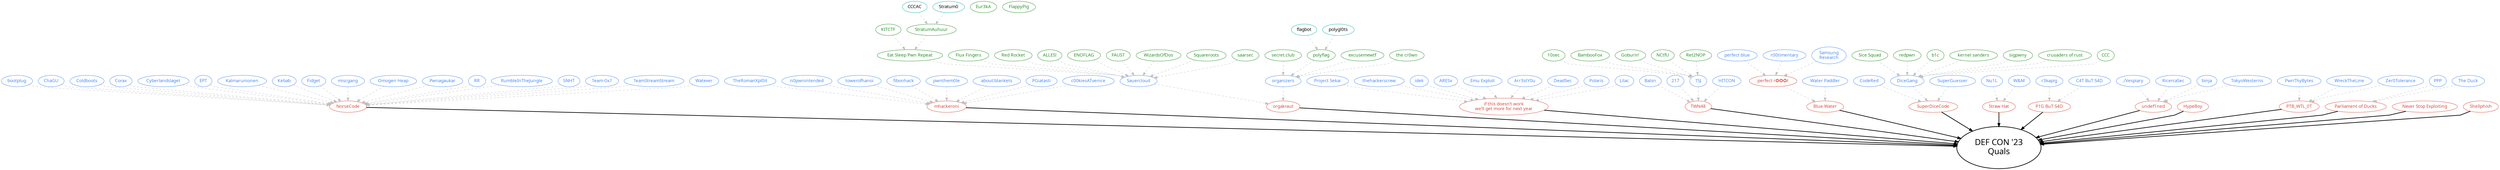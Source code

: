 digraph teams {
  node [fontname = "Cascadia Code"];
  overlap = false;
  // splines = true;
  splines = polyline;
  // sep="+1"; // 0.1, +1
  // esep=1;

  // level 0
  DEFCON [label="DEF CON '23\nQuals" style="bold" fontsize="26pt" href="https://nautilus.institute/", margin="0.25"];

  // level 1
  // team clusters (red)
  subgraph {
    node [color="#db4437" fontcolor="#db4437"];
    "NorseCode" [href="https://ctftime.org/team/110823/"];
    "mhackeroni" [href="https://ctftime.org/team/57788/"];
    "orgakraut" [href="https://ctftime.org/team/229364"];
    "if this doesn't work we'll get more for next year" [href="https://ctftime.org/team/220769/", label="if this doesn't work\nwe'll get more for next year"];
    "TWN48" [href="https://ctftime.org/team/229439"];
    "Blue Water" [href="https://ctftime.org/team/205897"];
    "SuperDiceCode" [href="https://ctftime.org/team/222838"];
    "Straw Hat" [href="https://ctftime.org/team/19208"];
    "P1G BuT S4D" [href="https://ctftime.org/team/222421"];
    "undef1ned" [href="https://ctftime.org/team/189869"];
    "HypeBoy" [href="https://ctftime.org/team/221939"];
    "PTB_WTL_0T" [href="https://ctftime.org/team/119975"];
    "Parliament of Ducks" [];
    "Never Stop Exploiting";
    "Shellphish" [href="https://ctftime.org/team/285"];
    
    // "Katzebin" [href="https://ctftime.org/team/141539"];

    // these are clusters from 2022 that got re-merged into even bigger clusters 2023
    "perfect r✪✪✪t" [href="https://ctftime.org/team/176403"];
  }

  // level 2
  // individual teams (blue)
  subgraph {
    node [color="#4285f4" fontcolor="#4285f4"];

    // Norsecode
    "bootplug" [];
    "ChaGU" [];
    "Coldboots" [];
    "Corax" [];
    "Cyberlandslaget" [];
    "EPT" [];
    "Kalmarunionen" [];
    "Kebab" [];
    "Fidget" [];
    "miscgang" [];
    "Omogen Heap" [];
    "Pwnagaukar" [];
    "RR" [];
    "RumbleInTheJungle" [];
    "SNHT" [];
    "Team-0x7" [];
    "TeamStreamStream" [];
    "Watever" [];

    // if this doesn't work we'll get more for next year
    "Project Sekai" [href=""];
    "thehackerscrew" [href=""];
    "idek" [href=""];
    "ARESx" [href=""];
    "Emu Exploit" [href=""];
    "Arr3stY0u" [href=""];
    "DeadSec" [href=""];
    "Polaris" [href=""];
    "Lilac" [href=""];

    // mhackeroni
    "TheRomanXpl0it" [href=""];
    "n0pwnintended";
    "towerofhanoi";
    "fibonhack";
    "pwnthem0le" [href="https://ctftime.org/team/60467/"];
    "about:blankets" [href="https://ctftime.org/team/208552"];
    "PGiatasti" [href="https://ctftime.org/team/80262"];
    "c00kiesATvenice";

    // Blue Water
    "Water Paddler" [href="https://ctftime.org/team/155019"]
    "perfect blue" [href="https://ctftime.org/team/53802"];
    "r00timentary" [href="https://ctftime.org/team/32783"];
    "Samsung Research" [href="" label="Samsung\nResearch"];

    // TWN48
    "Balsn" [href="https://ctftime.org/team/16978"];
    "217" [href="https://ctftime.org/team/5160"];
    "TSJ" [href="https://ctftime.org/team/150366"];
    "HITCON" [href="https://ctftime.org/team/8299"];

    // PTB_WTL_0T
    "PwnThyBytes" [href="https://ctftime.org/team/59199"];
    "WreckTheLine" [href="https://ctftime.org/team/57908"];
    "Zer0Tolerance";

    // undef1ned 
    "./Vespiary" [href="https://ctftime.org/team/80092"];
    "RicercaSec" [href=""];
    "binja" [href="https://ctftime.org/team/9083"];
    "TokyoWesterns" [href="https://ctftime.org/team/12599"];

    // Straw Hat
    "Nu1L" [href="https://ctftime.org/team/19208"];
    "W&M" [href="https://ctftime.org/team/54666"];

    // SuperDiceCode
    "CodeRed" [href="https://ctftime.org/team/4004"];
    "DiceGang" [href="https://ctftime.org/team/109452"];
    "SuperGuesser" [href="https://ctftime.org/team/130817"];

    // Katzebin
    // "AAA" [href=""];
    // "Oops" [href="https://ctftime.org/team/4419"];
    // "Tencent" [href="https://ctftime.org/team/32578"];

    // P1G BuT S4D
    "r3kapig" [href="https://ctftime.org/team/58979"]
    "C4T BuT S4D" [href="https://ctftime.org/team/83435"]

    // orgakraut
    "Sauercloud" [href="https://ctftime.org/team/54748"]
    "organizers" [href="https://ctftime.org/team/42934"]

    // Parliament of Ducks
    "PPP" [href="https://ctftime.org/team/284"];
    "The Duck" [href="https://ctftime.org/team/111501"];
  }

  // level 3
  // teams of the above (green)
  subgraph {
    node [color="#228B22" fontcolor="#228B22"];

    // Sauercloud (Germany)
    "KITCTF" [href="https://ctftime.org/team/7221"];
    "Eat Sleep Pwn Repeat" [href="https://ctftime.org/team/15712"];
    "Flux Fingers" [href="https://ctftime.org/team/551"];
    "Red Rocket" [href="https://ctftime.org/team/48677"];
    "ALLES!" [href="https://ctftime.org/team/18419"];
    "ENOFLAG" [href="https://ctftime.org/team/1438"];
    "FAUST" [href="https://ctftime.org/team/550"];
    "WizardsOfDos" [href="https://ctftime.org/team/561"];
    "Squareroots" [href="https://ctftime.org/team/554"];
    "saarsec" [href="https://ctftime.org/team/15337"];

    // organizers
    "secret.club" [href="https://secret.club"];
    "polyflag" [href="https://ctftime.org/team/112451"];
    "excusemewtf" [href="https://ctftime.org/team/104977/"];
    "the cr0wn" [href="https://ctftime.org/team/48976/"];

    // TSJ
    "10sec" [href="https://ctftime.org/team/61603"];
    "BambooFox" [href="https://ctftime.org/team/9871"];
    "Goburin'" [href="https://ctftime.org/team/111613"];
    "NCtfU" [href="https://ctftime.org/team/139610"];
    "Ret2NOP" [href="https://ctftime.org/team/139617"];

    // ESPR
    "StratumAuhuur" [href="https://ctftime.org/team/5317"];

    // DiceGang
    "Sice Squad" [href="https://ctftime.org/team/55508"]
    "redpwn" [href="https://ctftime.org/team/59759"]
    "b1c" [href="https://ctftime.org/team/36439"]
    "kernel sanders" [href="https://ctftime.org/team/397"]
    "sigpwny" [href="https://ctftime.org/team/27763"]
    "crusaders of rust" [href="https://ctftime.org/team/132628/"]
    "CCC" [href="https://ctftime.org/team/114056/"]

    // r3kapig
    "Eur3kA" [href="https://ctftime.org/team/48512"];
    "FlappyPig" [href="https://ctftime.org/team/12692"];
  }

  // level 4
  // teams of the teams of the teams of the clusters (this is getting wild)
  subgraph {
    node [color="#12b2af" fontcolor="#000000"];
    "CCCAC" [href="https://ctftime.org/team/555"];
    "Stratum0" [href="https://ctftime.org/team/1684"];

    // polyflag
    "flagbot" [href="https://ctftime.org/team/34878"];
    "polygl0ts" [href="https://ctftime.org/team/53791"];
  }

  // level 1 -> level 0
  // primary edges
  subgraph {
    edge [len=3];
    "Blue Water" -> DEFCON [style="bold"];
    "orgakraut" -> DEFCON [style="bold"];
    "TWN48" -> DEFCON [style="bold"];
    "PTB_WTL_0T" -> DEFCON [style="bold"];
    "undef1ned" -> DEFCON [style="bold"];
    "Straw Hat" -> DEFCON [style="bold"];
    "Parliament of Ducks" -> DEFCON [style="bold"];
    // "Katzebin" -> DEFCON [style="bold"];
    "SuperDiceCode" -> DEFCON [style="bold"];
    "Shellphish" -> DEFCON [style="bold"];
    "P1G BuT S4D" -> DEFCON [style="bold"];
    "if this doesn't work we'll get more for next year" -> DEFCON [style="bold"];
    "HypeBoy" -> DEFCON [style="bold"];
    "mhackeroni" -> DEFCON [style="bold"];
    "Never Stop Exploiting" -> DEFCON [style="bold"];
    "NorseCode" -> DEFCON [style="bold"];
  }

  // level 2 -> level 1
  // secondary edges (teams to clusters)
  subgraph {
    edge [weight=1 style="dashed" color="grey"];

    // NorseCode
    "bootplug" -> "NorseCode";
    "ChaGU" -> "NorseCode";
    "Coldboots" -> "NorseCode";
    "Corax" -> "NorseCode";
    "Cyberlandslaget" -> "NorseCode";
    "EPT" -> "NorseCode";
    "Kalmarunionen" -> "NorseCode";
    "Kebab" -> "NorseCode";
    "Fidget" -> "NorseCode";
    "miscgang" -> "NorseCode";
    "Omogen Heap" -> "NorseCode";
    "Pwnagaukar" -> "NorseCode";
    "RR" -> "NorseCode";
    "RumbleInTheJungle" -> "NorseCode";
    "SNHT" -> "NorseCode";
    "Team-0x7" -> "NorseCode";
    "TeamStreamStream" -> "NorseCode";
    "Watever" -> "NorseCode";

    // mhackeroni
    "TheRomanXpl0it" -> "mhackeroni";
    "n0pwnintended" -> "mhackeroni";
    "towerofhanoi" -> "mhackeroni";
    "fibonhack" -> "mhackeroni";
    "pwnthem0le" -> "mhackeroni";
    "about:blankets" -> "mhackeroni";
    "PGiatasti" -> "mhackeroni";
    "c00kiesATvenice" -> "mhackeroni";

    // Blue Water
    "perfect r✪✪✪t" -> "Blue Water";
    "Water Paddler" -> "Blue Water";
    "perfect blue" ->"perfect r✪✪✪t";
    "r00timentary" -> "perfect r✪✪✪t";
    "Samsung Research" -> "perfect r✪✪✪t";

    // if this doesn't work we'll get more for next year
    "Project Sekai" -> "if this doesn't work we'll get more for next year";
    "thehackerscrew" -> "if this doesn't work we'll get more for next year";
    "idek" -> "if this doesn't work we'll get more for next year";
    "ARESx" -> "if this doesn't work we'll get more for next year";
    "Emu Exploit" -> "if this doesn't work we'll get more for next year";
    "Arr3stY0u" -> "if this doesn't work we'll get more for next year";
    "DeadSec" -> "if this doesn't work we'll get more for next year";
    "Polaris" -> "if this doesn't work we'll get more for next year";
    "Lilac" -> "if this doesn't work we'll get more for next year";

    // orgakraut
    "organizers" -> "orgakraut";
    "Sauercloud" -> "orgakraut";

    // TWN48
    "Balsn" -> "TWN48";
    "217" -> "TWN48";
    "TSJ" -> "TWN48";
    "HITCON" -> "TWN48";

    // PTB_WTL
    "PwnThyBytes" -> "PTB_WTL_0T";
    "WreckTheLine" -> "PTB_WTL_0T";
    "Zer0Tolerance" -> "PTB_WTL_0T"

    // undef1ned
    "./Vespiary" -> "undef1ned";
    "RicercaSec" -> "undef1ned";
    "binja" -> "undef1ned";
    "TokyoWesterns" -> "undef1ned";

    // Straw Hat
    "Nu1L" -> "Straw Hat";
    "W&M" -> "Straw Hat";

    // SuperDiceCode
    "CodeRed" -> "SuperDiceCode";
    "DiceGang" -> "SuperDiceCode";
    "SuperGuesser" -> "SuperDiceCode";

    // Katzebin
    // "AAA" -> "Katzebin";
    // "Oops" -> "Katzebin";
    // "Tencent" -> "Katzebin";

    // P1G BuT S4D
    "r3kapig" -> "P1G BuT S4D";
    "C4T BuT S4D" -> "P1G BuT S4D";

    // Parliament of Ducks
    "PPP" -> "Parliament of Ducks";
    "The Duck" -> "Parliament of Ducks";
  }

  // level 3 -> level 2
  // ternary edges (people to teams)
  subgraph {
    edge [weight=1 style="dashed" color="grey"];
    // TSJ
    "10sec" -> "TSJ";
    "BambooFox" -> "TSJ";
    "Goburin'" -> "TSJ";
    "NCtfU" -> "TSJ";
    "Ret2NOP" -> "TSJ";

    // ESPR
    "KITCTF" -> "Eat Sleep Pwn Repeat";
    "StratumAuhuur" -> "Eat Sleep Pwn Repeat";

    // Sauercloud (Germany)
    "Eat Sleep Pwn Repeat" -> "Sauercloud";   
    "Flux Fingers" -> "Sauercloud";   
    "Red Rocket" -> "Sauercloud";   
    "ALLES!" -> "Sauercloud";   
    "ENOFLAG" -> "Sauercloud";   
    "FAUST" -> "Sauercloud";   
    "WizardsOfDos" -> "Sauercloud";   
    "Squareroots" -> "Sauercloud";   
    "saarsec" -> "Sauercloud";

    // organizers
    "secret.club" -> "organizers";
    "polyflag" -> "organizers";
    "excusemewtf" -> "organizers";
    "the cr0wn" -> "organizers";

  }

  // level 4 -> level 3
  // quadinary (how do you call this?) edges
  subgraph {
    edge [weight=1 style="dashed" color="grey"];

    // StratumAuhuur
    "Stratum0" -> "StratumAuhuur";
    "CCCAC" -> "StratumAuhuur";

    // polyflag
    "flagbot" -> "polyflag";
    "polygl0ts" -> "polyflag";

    // Dice Gang
    "Sice Squad"-> "DiceGang"
    "redpwn"-> "DiceGang"
    "b1c"-> "DiceGang"
    "kernel sanders"-> "DiceGang"
    "sigpwny"-> "DiceGang"
    "crusaders of rust" -> "DiceGang"
    "CCC" -> "DiceGang";
  }
}

